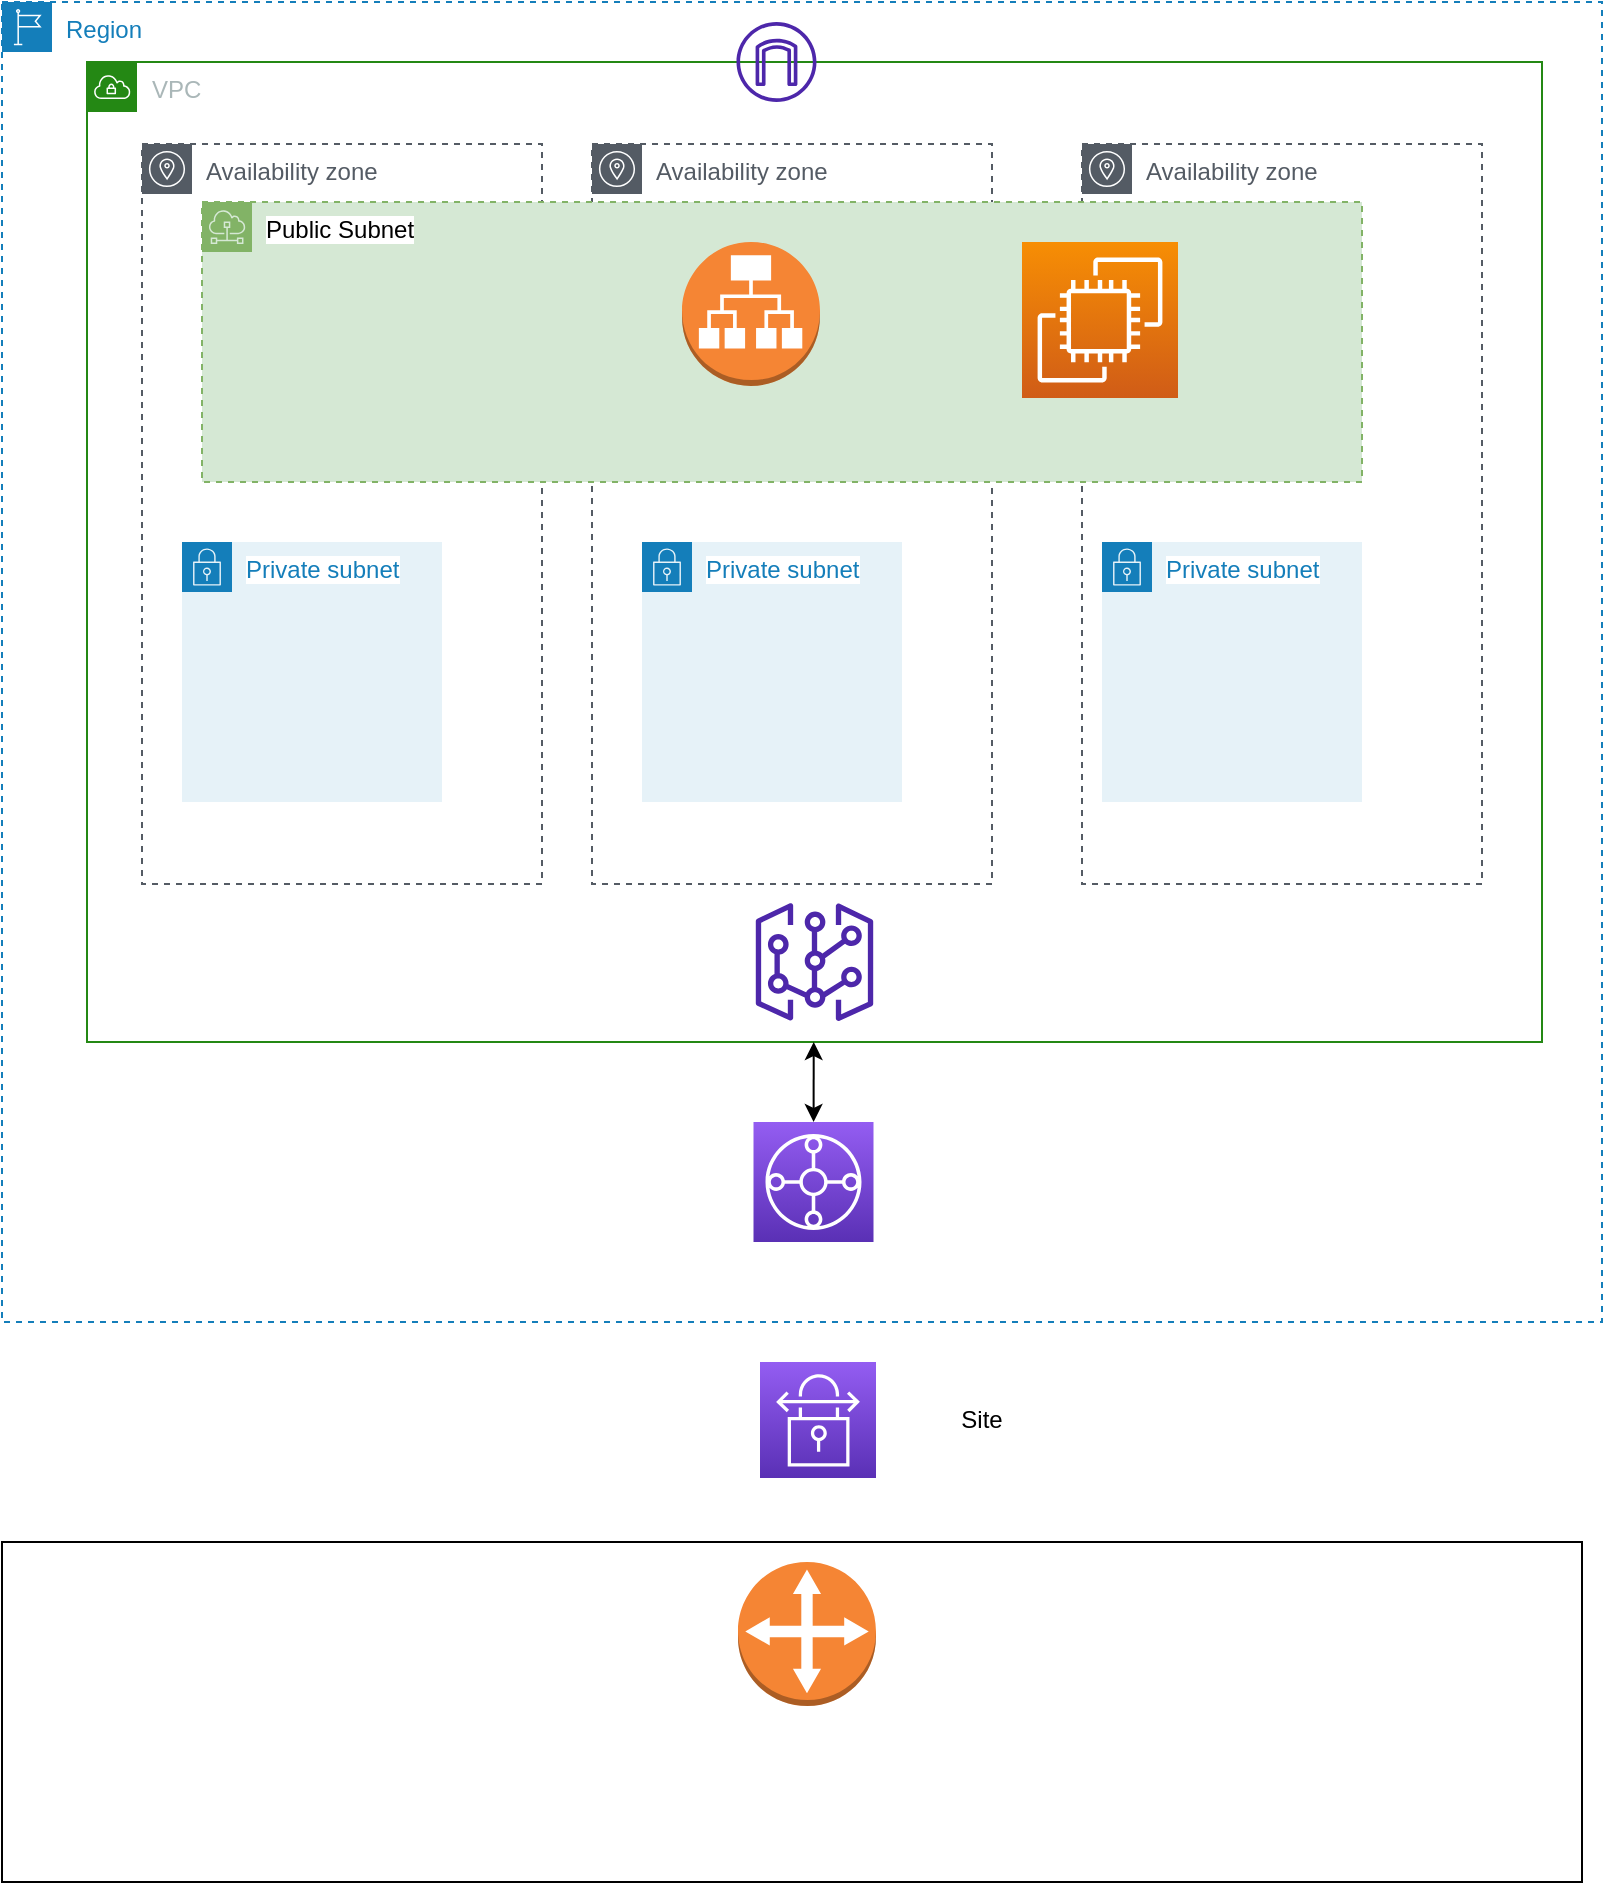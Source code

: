 <mxfile version="20.5.3" type="github">
  <diagram id="kXtIfN_V0T45vryye2Oy" name="Page-1">
    <mxGraphModel dx="1209" dy="671" grid="1" gridSize="10" guides="1" tooltips="1" connect="1" arrows="1" fold="1" page="1" pageScale="1" pageWidth="850" pageHeight="1100" math="0" shadow="0">
      <root>
        <mxCell id="0" />
        <mxCell id="1" parent="0" />
        <mxCell id="yOz4L0cIfqc6KNZEQdLh-21" value="" style="rounded=0;whiteSpace=wrap;html=1;labelBackgroundColor=default;labelBorderColor=none;fontColor=none;noLabel=1;shadow=0;" vertex="1" parent="1">
          <mxGeometry x="30" y="840" width="790" height="170" as="geometry" />
        </mxCell>
        <mxCell id="yOz4L0cIfqc6KNZEQdLh-1" value="Region" style="points=[[0,0],[0.25,0],[0.5,0],[0.75,0],[1,0],[1,0.25],[1,0.5],[1,0.75],[1,1],[0.75,1],[0.5,1],[0.25,1],[0,1],[0,0.75],[0,0.5],[0,0.25]];outlineConnect=0;gradientColor=none;html=1;whiteSpace=wrap;fontSize=12;fontStyle=0;container=1;pointerEvents=0;collapsible=0;recursiveResize=0;shape=mxgraph.aws4.group;grIcon=mxgraph.aws4.group_region;strokeColor=#147EBA;fillColor=none;verticalAlign=top;align=left;spacingLeft=30;fontColor=#147EBA;dashed=1;" vertex="1" parent="1">
          <mxGeometry x="30" y="70" width="800" height="660" as="geometry" />
        </mxCell>
        <mxCell id="yOz4L0cIfqc6KNZEQdLh-6" value="" style="sketch=0;points=[[0,0,0],[0.25,0,0],[0.5,0,0],[0.75,0,0],[1,0,0],[0,1,0],[0.25,1,0],[0.5,1,0],[0.75,1,0],[1,1,0],[0,0.25,0],[0,0.5,0],[0,0.75,0],[1,0.25,0],[1,0.5,0],[1,0.75,0]];outlineConnect=0;fontColor=#232F3E;gradientColor=#945DF2;gradientDirection=north;fillColor=#5A30B5;strokeColor=#ffffff;dashed=0;verticalLabelPosition=bottom;verticalAlign=top;align=center;html=1;fontSize=12;fontStyle=0;aspect=fixed;shape=mxgraph.aws4.resourceIcon;resIcon=mxgraph.aws4.transit_gateway;" vertex="1" parent="yOz4L0cIfqc6KNZEQdLh-1">
          <mxGeometry x="375.75" y="560" width="60" height="60" as="geometry" />
        </mxCell>
        <mxCell id="yOz4L0cIfqc6KNZEQdLh-5" value="VPC" style="points=[[0,0],[0.25,0],[0.5,0],[0.75,0],[1,0],[1,0.25],[1,0.5],[1,0.75],[1,1],[0.75,1],[0.5,1],[0.25,1],[0,1],[0,0.75],[0,0.5],[0,0.25]];outlineConnect=0;gradientColor=none;html=1;whiteSpace=wrap;fontSize=12;fontStyle=0;container=1;pointerEvents=0;collapsible=0;recursiveResize=0;shape=mxgraph.aws4.group;grIcon=mxgraph.aws4.group_vpc;strokeColor=#248814;fillColor=none;verticalAlign=top;align=left;spacingLeft=30;fontColor=#AAB7B8;dashed=0;" vertex="1" parent="1">
          <mxGeometry x="72.5" y="100" width="727.5" height="490" as="geometry" />
        </mxCell>
        <mxCell id="yOz4L0cIfqc6KNZEQdLh-13" value="" style="sketch=0;outlineConnect=0;fontColor=#232F3E;gradientColor=none;fillColor=#4D27AA;strokeColor=none;dashed=0;verticalLabelPosition=bottom;verticalAlign=top;align=center;html=1;fontSize=12;fontStyle=0;aspect=fixed;pointerEvents=1;shape=mxgraph.aws4.virtual_gateway;" vertex="1" parent="yOz4L0cIfqc6KNZEQdLh-5">
          <mxGeometry x="334.25" y="420.5" width="59" height="59" as="geometry" />
        </mxCell>
        <mxCell id="yOz4L0cIfqc6KNZEQdLh-39" value="Private subnet" style="points=[[0,0],[0.25,0],[0.5,0],[0.75,0],[1,0],[1,0.25],[1,0.5],[1,0.75],[1,1],[0.75,1],[0.5,1],[0.25,1],[0,1],[0,0.75],[0,0.5],[0,0.25]];outlineConnect=0;gradientColor=none;html=1;whiteSpace=wrap;fontSize=12;fontStyle=0;container=1;pointerEvents=0;collapsible=0;recursiveResize=0;shape=mxgraph.aws4.group;grIcon=mxgraph.aws4.group_security_group;grStroke=0;strokeColor=#147EBA;fillColor=#E6F2F8;verticalAlign=top;align=left;spacingLeft=30;fontColor=#147EBA;dashed=0;shadow=0;labelBackgroundColor=default;labelBorderColor=none;" vertex="1" parent="yOz4L0cIfqc6KNZEQdLh-5">
          <mxGeometry x="47.5" y="240" width="130" height="130" as="geometry" />
        </mxCell>
        <mxCell id="yOz4L0cIfqc6KNZEQdLh-40" value="Availability zone" style="sketch=0;outlineConnect=0;gradientColor=none;html=1;whiteSpace=wrap;fontSize=12;fontStyle=0;shape=mxgraph.aws4.group;grIcon=mxgraph.aws4.group_availability_zone;strokeColor=#545B64;fillColor=none;verticalAlign=top;align=left;spacingLeft=30;fontColor=#545B64;dashed=1;" vertex="1" parent="yOz4L0cIfqc6KNZEQdLh-5">
          <mxGeometry x="252.5" y="41" width="200" height="370" as="geometry" />
        </mxCell>
        <mxCell id="yOz4L0cIfqc6KNZEQdLh-41" value="Availability zone" style="sketch=0;outlineConnect=0;gradientColor=none;html=1;whiteSpace=wrap;fontSize=12;fontStyle=0;shape=mxgraph.aws4.group;grIcon=mxgraph.aws4.group_availability_zone;strokeColor=#545B64;fillColor=none;verticalAlign=top;align=left;spacingLeft=30;fontColor=#545B64;dashed=1;" vertex="1" parent="yOz4L0cIfqc6KNZEQdLh-5">
          <mxGeometry x="497.5" y="41" width="200" height="370" as="geometry" />
        </mxCell>
        <mxCell id="yOz4L0cIfqc6KNZEQdLh-42" value="Private subnet" style="points=[[0,0],[0.25,0],[0.5,0],[0.75,0],[1,0],[1,0.25],[1,0.5],[1,0.75],[1,1],[0.75,1],[0.5,1],[0.25,1],[0,1],[0,0.75],[0,0.5],[0,0.25]];outlineConnect=0;gradientColor=none;html=1;whiteSpace=wrap;fontSize=12;fontStyle=0;container=1;pointerEvents=0;collapsible=0;recursiveResize=0;shape=mxgraph.aws4.group;grIcon=mxgraph.aws4.group_security_group;grStroke=0;strokeColor=#147EBA;fillColor=#E6F2F8;verticalAlign=top;align=left;spacingLeft=30;fontColor=#147EBA;dashed=0;shadow=0;labelBackgroundColor=default;labelBorderColor=none;" vertex="1" parent="yOz4L0cIfqc6KNZEQdLh-5">
          <mxGeometry x="277.5" y="240" width="130" height="130" as="geometry" />
        </mxCell>
        <mxCell id="yOz4L0cIfqc6KNZEQdLh-43" value="Private subnet" style="points=[[0,0],[0.25,0],[0.5,0],[0.75,0],[1,0],[1,0.25],[1,0.5],[1,0.75],[1,1],[0.75,1],[0.5,1],[0.25,1],[0,1],[0,0.75],[0,0.5],[0,0.25]];outlineConnect=0;gradientColor=none;html=1;whiteSpace=wrap;fontSize=12;fontStyle=0;container=1;pointerEvents=0;collapsible=0;recursiveResize=0;shape=mxgraph.aws4.group;grIcon=mxgraph.aws4.group_security_group;grStroke=0;strokeColor=#147EBA;fillColor=#E6F2F8;verticalAlign=top;align=left;spacingLeft=30;fontColor=#147EBA;dashed=0;shadow=0;labelBackgroundColor=default;labelBorderColor=none;" vertex="1" parent="yOz4L0cIfqc6KNZEQdLh-5">
          <mxGeometry x="507.5" y="240" width="130" height="130" as="geometry" />
        </mxCell>
        <mxCell id="yOz4L0cIfqc6KNZEQdLh-2" value="Availability zone" style="sketch=0;outlineConnect=0;gradientColor=none;html=1;whiteSpace=wrap;fontSize=12;fontStyle=0;shape=mxgraph.aws4.group;grIcon=mxgraph.aws4.group_availability_zone;strokeColor=#545B64;fillColor=none;verticalAlign=top;align=left;spacingLeft=30;fontColor=#545B64;dashed=1;" vertex="1" parent="yOz4L0cIfqc6KNZEQdLh-5">
          <mxGeometry x="27.5" y="41" width="200" height="370" as="geometry" />
        </mxCell>
        <mxCell id="yOz4L0cIfqc6KNZEQdLh-48" value="" style="sketch=0;outlineConnect=0;fontColor=#232F3E;gradientColor=none;fillColor=#4D27AA;strokeColor=none;dashed=0;verticalLabelPosition=bottom;verticalAlign=top;align=center;html=1;fontSize=12;fontStyle=0;aspect=fixed;pointerEvents=1;shape=mxgraph.aws4.internet_gateway;shadow=0;labelBackgroundColor=default;labelBorderColor=none;" vertex="1" parent="yOz4L0cIfqc6KNZEQdLh-5">
          <mxGeometry x="324.75" y="-20" width="40" height="40" as="geometry" />
        </mxCell>
        <mxCell id="yOz4L0cIfqc6KNZEQdLh-8" value="" style="endArrow=classic;startArrow=classic;html=1;rounded=0;" edge="1" parent="1" source="yOz4L0cIfqc6KNZEQdLh-6" target="yOz4L0cIfqc6KNZEQdLh-5">
          <mxGeometry width="50" height="50" relative="1" as="geometry">
            <mxPoint x="400" y="510" as="sourcePoint" />
            <mxPoint x="450" y="460" as="targetPoint" />
            <Array as="points" />
          </mxGeometry>
        </mxCell>
        <mxCell id="yOz4L0cIfqc6KNZEQdLh-14" value="" style="outlineConnect=0;dashed=0;verticalLabelPosition=bottom;verticalAlign=top;align=center;html=1;shape=mxgraph.aws3.customer_gateway;fillColor=#F58534;gradientColor=none;" vertex="1" parent="1">
          <mxGeometry x="398" y="850" width="69" height="72" as="geometry" />
        </mxCell>
        <mxCell id="yOz4L0cIfqc6KNZEQdLh-18" value="" style="sketch=0;points=[[0,0,0],[0.25,0,0],[0.5,0,0],[0.75,0,0],[1,0,0],[0,1,0],[0.25,1,0],[0.5,1,0],[0.75,1,0],[1,1,0],[0,0.25,0],[0,0.5,0],[0,0.75,0],[1,0.25,0],[1,0.5,0],[1,0.75,0]];outlineConnect=0;fontColor=#232F3E;gradientColor=#945DF2;gradientDirection=north;fillColor=#5A30B5;strokeColor=#ffffff;dashed=0;verticalLabelPosition=bottom;verticalAlign=top;align=center;html=1;fontSize=12;fontStyle=0;aspect=fixed;shape=mxgraph.aws4.resourceIcon;resIcon=mxgraph.aws4.site_to_site_vpn;" vertex="1" parent="1">
          <mxGeometry x="409" y="750" width="58" height="58" as="geometry" />
        </mxCell>
        <mxCell id="yOz4L0cIfqc6KNZEQdLh-22" value="Site" style="text;html=1;strokeColor=none;fillColor=none;align=center;verticalAlign=middle;whiteSpace=wrap;rounded=0;shadow=0;labelBackgroundColor=default;labelBorderColor=none;fontColor=none;" vertex="1" parent="1">
          <mxGeometry x="490" y="764" width="60" height="30" as="geometry" />
        </mxCell>
        <mxCell id="yOz4L0cIfqc6KNZEQdLh-44" value="Public Subnet" style="sketch=0;outlineConnect=0;html=1;whiteSpace=wrap;fontSize=12;fontStyle=0;shape=mxgraph.aws4.group;grIcon=mxgraph.aws4.group_subnet;verticalAlign=top;align=left;spacingLeft=30;dashed=1;shadow=0;labelBackgroundColor=default;labelBorderColor=none;fillColor=#d5e8d4;strokeColor=#82b366;" vertex="1" parent="1">
          <mxGeometry x="130" y="170" width="580" height="140" as="geometry" />
        </mxCell>
        <mxCell id="yOz4L0cIfqc6KNZEQdLh-45" value="" style="outlineConnect=0;dashed=0;verticalLabelPosition=bottom;verticalAlign=top;align=center;html=1;shape=mxgraph.aws3.application_load_balancer;fillColor=#F58534;gradientColor=none;shadow=0;labelBackgroundColor=default;labelBorderColor=none;fontColor=none;" vertex="1" parent="1">
          <mxGeometry x="370" y="190" width="69" height="72" as="geometry" />
        </mxCell>
        <mxCell id="yOz4L0cIfqc6KNZEQdLh-47" value="" style="sketch=0;points=[[0,0,0],[0.25,0,0],[0.5,0,0],[0.75,0,0],[1,0,0],[0,1,0],[0.25,1,0],[0.5,1,0],[0.75,1,0],[1,1,0],[0,0.25,0],[0,0.5,0],[0,0.75,0],[1,0.25,0],[1,0.5,0],[1,0.75,0]];outlineConnect=0;fontColor=#232F3E;gradientColor=#F78E04;gradientDirection=north;fillColor=#D05C17;strokeColor=#ffffff;dashed=0;verticalLabelPosition=bottom;verticalAlign=top;align=center;html=1;fontSize=12;fontStyle=0;aspect=fixed;shape=mxgraph.aws4.resourceIcon;resIcon=mxgraph.aws4.ec2;shadow=0;labelBackgroundColor=default;labelBorderColor=none;" vertex="1" parent="1">
          <mxGeometry x="540" y="190" width="78" height="78" as="geometry" />
        </mxCell>
      </root>
    </mxGraphModel>
  </diagram>
</mxfile>
